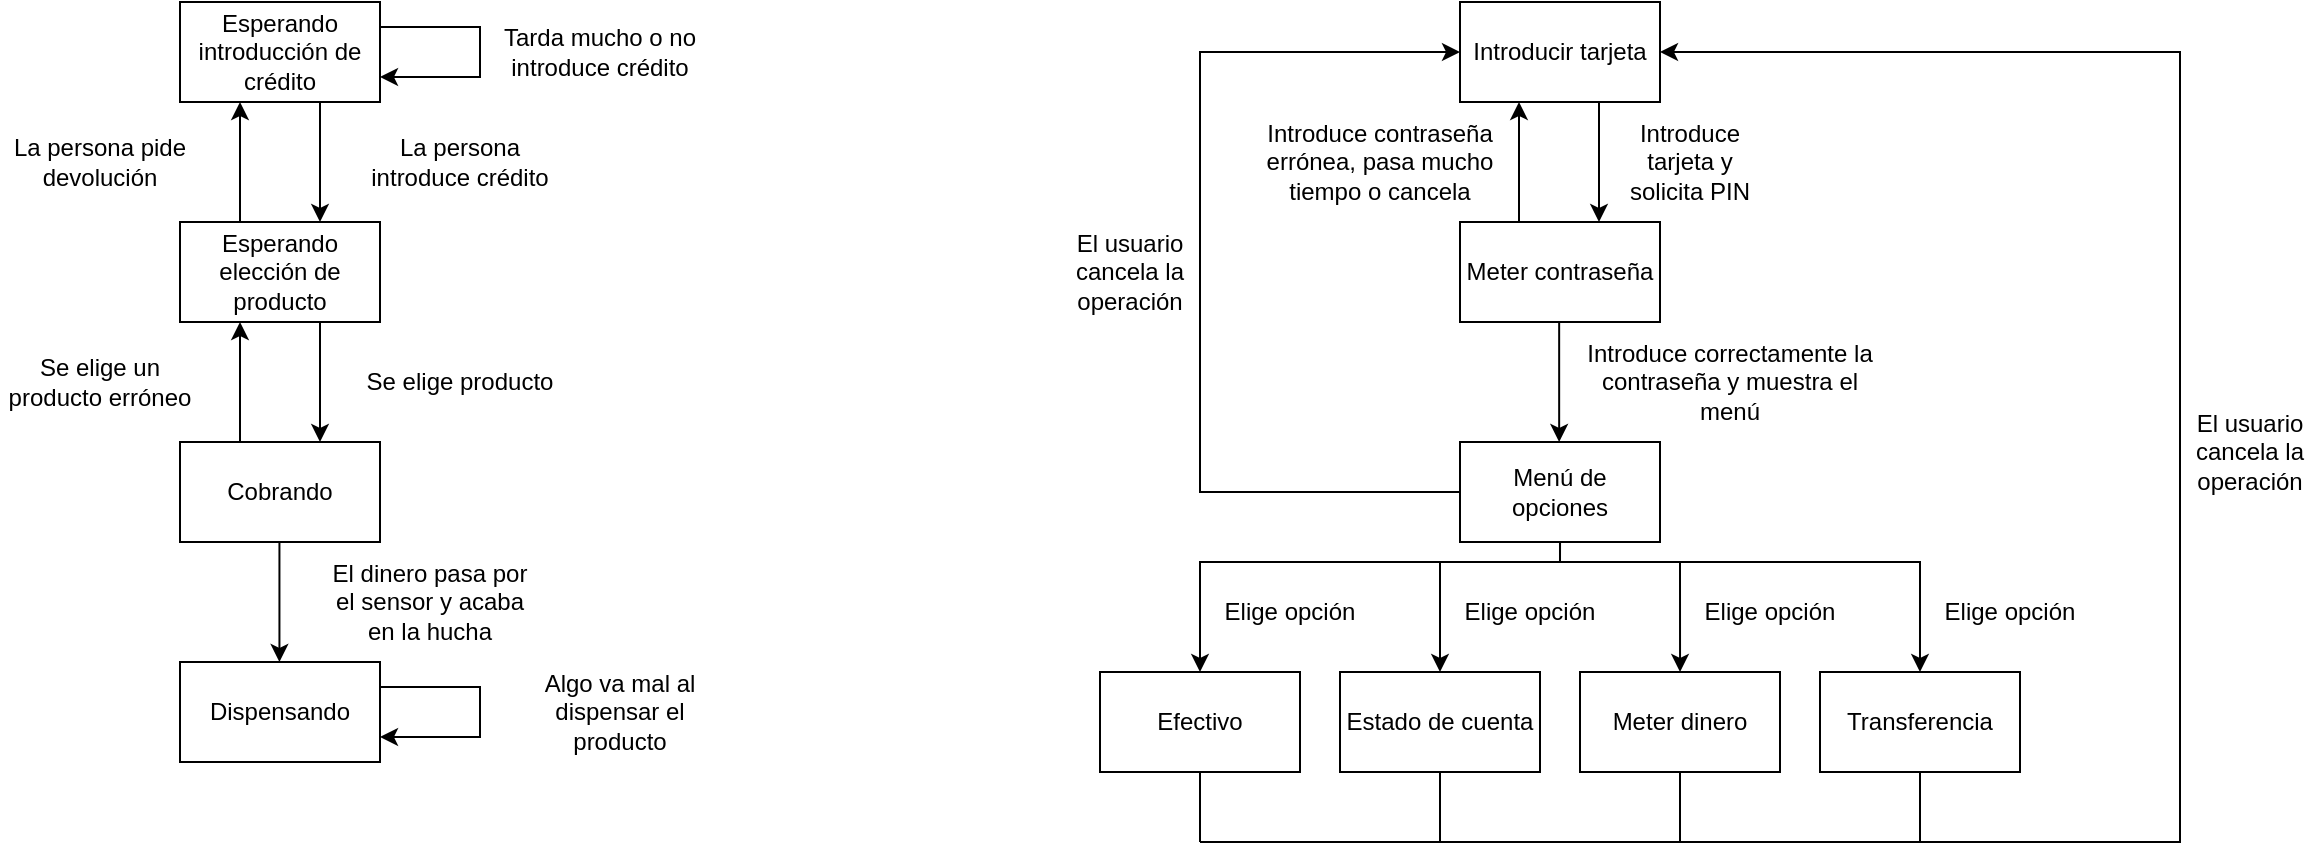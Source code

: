 <mxfile version="22.1.1" type="github">
  <diagram name="Página-1" id="x8PaTrYAWbShvZnrZMcl">
    <mxGraphModel dx="799" dy="454" grid="1" gridSize="10" guides="1" tooltips="1" connect="1" arrows="1" fold="1" page="1" pageScale="1" pageWidth="1654" pageHeight="2336" math="0" shadow="0">
      <root>
        <mxCell id="0" />
        <mxCell id="1" parent="0" />
        <mxCell id="90Zt8sNeOAvOyjuPxWFG-2" value="Cobrando" style="rounded=0;whiteSpace=wrap;html=1;" parent="1" vertex="1">
          <mxGeometry x="530" y="730" width="100" height="50" as="geometry" />
        </mxCell>
        <mxCell id="90Zt8sNeOAvOyjuPxWFG-3" value="Esperando introducción de crédito" style="rounded=0;whiteSpace=wrap;html=1;" parent="1" vertex="1">
          <mxGeometry x="530" y="510" width="100" height="50" as="geometry" />
        </mxCell>
        <mxCell id="90Zt8sNeOAvOyjuPxWFG-4" value="Esperando elección de producto" style="rounded=0;whiteSpace=wrap;html=1;" parent="1" vertex="1">
          <mxGeometry x="530" y="620" width="100" height="50" as="geometry" />
        </mxCell>
        <mxCell id="90Zt8sNeOAvOyjuPxWFG-5" value="Dispensando" style="rounded=0;whiteSpace=wrap;html=1;" parent="1" vertex="1">
          <mxGeometry x="530" y="840" width="100" height="50" as="geometry" />
        </mxCell>
        <mxCell id="90Zt8sNeOAvOyjuPxWFG-7" value="" style="endArrow=classic;html=1;rounded=0;exitX=0.75;exitY=1;exitDx=0;exitDy=0;entryX=0.75;entryY=0;entryDx=0;entryDy=0;" parent="1" edge="1">
          <mxGeometry width="50" height="50" relative="1" as="geometry">
            <mxPoint x="600" y="560" as="sourcePoint" />
            <mxPoint x="600" y="620" as="targetPoint" />
          </mxGeometry>
        </mxCell>
        <mxCell id="90Zt8sNeOAvOyjuPxWFG-8" value="" style="endArrow=classic;html=1;rounded=0;exitX=0.75;exitY=1;exitDx=0;exitDy=0;entryX=0.75;entryY=0;entryDx=0;entryDy=0;" parent="1" edge="1">
          <mxGeometry width="50" height="50" relative="1" as="geometry">
            <mxPoint x="600" y="670" as="sourcePoint" />
            <mxPoint x="600" y="730" as="targetPoint" />
          </mxGeometry>
        </mxCell>
        <mxCell id="90Zt8sNeOAvOyjuPxWFG-9" value="" style="endArrow=classic;html=1;rounded=0;exitX=0.75;exitY=1;exitDx=0;exitDy=0;entryX=0.75;entryY=0;entryDx=0;entryDy=0;" parent="1" edge="1">
          <mxGeometry width="50" height="50" relative="1" as="geometry">
            <mxPoint x="579.72" y="780" as="sourcePoint" />
            <mxPoint x="579.72" y="840" as="targetPoint" />
          </mxGeometry>
        </mxCell>
        <mxCell id="90Zt8sNeOAvOyjuPxWFG-11" value="" style="endArrow=classic;html=1;rounded=0;exitX=0.25;exitY=0;exitDx=0;exitDy=0;entryX=0.25;entryY=1;entryDx=0;entryDy=0;" parent="1" edge="1">
          <mxGeometry width="50" height="50" relative="1" as="geometry">
            <mxPoint x="560" y="620" as="sourcePoint" />
            <mxPoint x="560" y="560" as="targetPoint" />
          </mxGeometry>
        </mxCell>
        <mxCell id="90Zt8sNeOAvOyjuPxWFG-12" value="" style="endArrow=classic;html=1;rounded=0;exitX=0.25;exitY=0;exitDx=0;exitDy=0;entryX=0.25;entryY=1;entryDx=0;entryDy=0;" parent="1" edge="1">
          <mxGeometry width="50" height="50" relative="1" as="geometry">
            <mxPoint x="560" y="730" as="sourcePoint" />
            <mxPoint x="560" y="670" as="targetPoint" />
          </mxGeometry>
        </mxCell>
        <mxCell id="90Zt8sNeOAvOyjuPxWFG-14" value="Tarda mucho o no introduce crédito" style="text;html=1;strokeColor=none;fillColor=none;align=center;verticalAlign=middle;whiteSpace=wrap;rounded=0;" parent="1" vertex="1">
          <mxGeometry x="690" y="515" width="100" height="40" as="geometry" />
        </mxCell>
        <mxCell id="90Zt8sNeOAvOyjuPxWFG-16" value="La persona introduce crédito" style="text;html=1;strokeColor=none;fillColor=none;align=center;verticalAlign=middle;whiteSpace=wrap;rounded=0;" parent="1" vertex="1">
          <mxGeometry x="620" y="570" width="100" height="40" as="geometry" />
        </mxCell>
        <mxCell id="90Zt8sNeOAvOyjuPxWFG-17" value="La persona pide devolución" style="text;html=1;strokeColor=none;fillColor=none;align=center;verticalAlign=middle;whiteSpace=wrap;rounded=0;" parent="1" vertex="1">
          <mxGeometry x="440" y="570" width="100" height="40" as="geometry" />
        </mxCell>
        <mxCell id="90Zt8sNeOAvOyjuPxWFG-18" value="Se elige producto" style="text;html=1;strokeColor=none;fillColor=none;align=center;verticalAlign=middle;whiteSpace=wrap;rounded=0;" parent="1" vertex="1">
          <mxGeometry x="620" y="680" width="100" height="40" as="geometry" />
        </mxCell>
        <mxCell id="90Zt8sNeOAvOyjuPxWFG-19" value="Se elige un producto erróneo" style="text;html=1;strokeColor=none;fillColor=none;align=center;verticalAlign=middle;whiteSpace=wrap;rounded=0;" parent="1" vertex="1">
          <mxGeometry x="440" y="680" width="100" height="40" as="geometry" />
        </mxCell>
        <mxCell id="90Zt8sNeOAvOyjuPxWFG-20" value="El dinero pasa por el sensor y acaba en la hucha" style="text;html=1;strokeColor=none;fillColor=none;align=center;verticalAlign=middle;whiteSpace=wrap;rounded=0;" parent="1" vertex="1">
          <mxGeometry x="600" y="790" width="110" height="40" as="geometry" />
        </mxCell>
        <mxCell id="90Zt8sNeOAvOyjuPxWFG-21" style="edgeStyle=orthogonalEdgeStyle;rounded=0;orthogonalLoop=1;jettySize=auto;html=1;entryX=1;entryY=0.75;entryDx=0;entryDy=0;exitX=1;exitY=0.25;exitDx=0;exitDy=0;" parent="1" source="90Zt8sNeOAvOyjuPxWFG-3" target="90Zt8sNeOAvOyjuPxWFG-3" edge="1">
          <mxGeometry relative="1" as="geometry">
            <Array as="points">
              <mxPoint x="680" y="523" />
              <mxPoint x="680" y="548" />
            </Array>
          </mxGeometry>
        </mxCell>
        <mxCell id="90Zt8sNeOAvOyjuPxWFG-22" style="edgeStyle=orthogonalEdgeStyle;rounded=0;orthogonalLoop=1;jettySize=auto;html=1;entryX=1;entryY=0.75;entryDx=0;entryDy=0;exitX=1;exitY=0.25;exitDx=0;exitDy=0;" parent="1" edge="1">
          <mxGeometry relative="1" as="geometry">
            <mxPoint x="630" y="852.5" as="sourcePoint" />
            <mxPoint x="630" y="877.5" as="targetPoint" />
            <Array as="points">
              <mxPoint x="680" y="852.5" />
              <mxPoint x="680" y="877.5" />
            </Array>
          </mxGeometry>
        </mxCell>
        <mxCell id="90Zt8sNeOAvOyjuPxWFG-23" value="Algo va mal al dispensar el producto" style="text;html=1;strokeColor=none;fillColor=none;align=center;verticalAlign=middle;whiteSpace=wrap;rounded=0;" parent="1" vertex="1">
          <mxGeometry x="700" y="845" width="100" height="40" as="geometry" />
        </mxCell>
        <mxCell id="FpId0v8hRfdouIEI8LHs-30" style="edgeStyle=orthogonalEdgeStyle;rounded=0;orthogonalLoop=1;jettySize=auto;html=1;exitX=1;exitY=0.5;exitDx=0;exitDy=0;endArrow=none;endFill=0;startArrow=classic;startFill=1;" edge="1" parent="1" source="FpId0v8hRfdouIEI8LHs-1">
          <mxGeometry relative="1" as="geometry">
            <mxPoint x="1040" y="930" as="targetPoint" />
            <Array as="points">
              <mxPoint x="1530" y="535" />
              <mxPoint x="1530" y="930" />
            </Array>
          </mxGeometry>
        </mxCell>
        <mxCell id="FpId0v8hRfdouIEI8LHs-1" value="Introducir tarjeta" style="rounded=0;whiteSpace=wrap;html=1;" vertex="1" parent="1">
          <mxGeometry x="1170" y="510" width="100" height="50" as="geometry" />
        </mxCell>
        <mxCell id="FpId0v8hRfdouIEI8LHs-2" value="Meter contraseña" style="rounded=0;whiteSpace=wrap;html=1;" vertex="1" parent="1">
          <mxGeometry x="1170" y="620" width="100" height="50" as="geometry" />
        </mxCell>
        <mxCell id="FpId0v8hRfdouIEI8LHs-18" style="edgeStyle=orthogonalEdgeStyle;rounded=0;orthogonalLoop=1;jettySize=auto;html=1;entryX=0;entryY=0.5;entryDx=0;entryDy=0;" edge="1" parent="1" source="FpId0v8hRfdouIEI8LHs-3" target="FpId0v8hRfdouIEI8LHs-1">
          <mxGeometry relative="1" as="geometry">
            <Array as="points">
              <mxPoint x="1040" y="755" />
              <mxPoint x="1040" y="535" />
            </Array>
          </mxGeometry>
        </mxCell>
        <mxCell id="FpId0v8hRfdouIEI8LHs-20" style="edgeStyle=orthogonalEdgeStyle;rounded=0;orthogonalLoop=1;jettySize=auto;html=1;entryX=0.5;entryY=0;entryDx=0;entryDy=0;" edge="1" parent="1" source="FpId0v8hRfdouIEI8LHs-3" target="FpId0v8hRfdouIEI8LHs-4">
          <mxGeometry relative="1" as="geometry">
            <Array as="points">
              <mxPoint x="1220" y="790" />
              <mxPoint x="1040" y="790" />
            </Array>
          </mxGeometry>
        </mxCell>
        <mxCell id="FpId0v8hRfdouIEI8LHs-3" value="Menú de opciones" style="rounded=0;whiteSpace=wrap;html=1;" vertex="1" parent="1">
          <mxGeometry x="1170" y="730" width="100" height="50" as="geometry" />
        </mxCell>
        <mxCell id="FpId0v8hRfdouIEI8LHs-34" style="edgeStyle=orthogonalEdgeStyle;rounded=0;orthogonalLoop=1;jettySize=auto;html=1;endArrow=none;endFill=0;" edge="1" parent="1" source="FpId0v8hRfdouIEI8LHs-4">
          <mxGeometry relative="1" as="geometry">
            <mxPoint x="1040" y="930" as="targetPoint" />
          </mxGeometry>
        </mxCell>
        <mxCell id="FpId0v8hRfdouIEI8LHs-4" value="Efectivo" style="rounded=0;whiteSpace=wrap;html=1;" vertex="1" parent="1">
          <mxGeometry x="990" y="845" width="100" height="50" as="geometry" />
        </mxCell>
        <mxCell id="FpId0v8hRfdouIEI8LHs-35" style="edgeStyle=orthogonalEdgeStyle;rounded=0;orthogonalLoop=1;jettySize=auto;html=1;endArrow=none;endFill=0;" edge="1" parent="1" source="FpId0v8hRfdouIEI8LHs-5">
          <mxGeometry relative="1" as="geometry">
            <mxPoint x="1160" y="930" as="targetPoint" />
          </mxGeometry>
        </mxCell>
        <mxCell id="FpId0v8hRfdouIEI8LHs-5" value="Estado de cuenta" style="rounded=0;whiteSpace=wrap;html=1;" vertex="1" parent="1">
          <mxGeometry x="1110" y="845" width="100" height="50" as="geometry" />
        </mxCell>
        <mxCell id="FpId0v8hRfdouIEI8LHs-31" style="edgeStyle=orthogonalEdgeStyle;rounded=0;orthogonalLoop=1;jettySize=auto;html=1;endArrow=none;endFill=0;" edge="1" parent="1" source="FpId0v8hRfdouIEI8LHs-6">
          <mxGeometry relative="1" as="geometry">
            <mxPoint x="1280" y="930" as="targetPoint" />
          </mxGeometry>
        </mxCell>
        <mxCell id="FpId0v8hRfdouIEI8LHs-6" value="Meter dinero" style="rounded=0;whiteSpace=wrap;html=1;" vertex="1" parent="1">
          <mxGeometry x="1230" y="845" width="100" height="50" as="geometry" />
        </mxCell>
        <mxCell id="FpId0v8hRfdouIEI8LHs-32" style="edgeStyle=orthogonalEdgeStyle;rounded=0;orthogonalLoop=1;jettySize=auto;html=1;endArrow=none;endFill=0;" edge="1" parent="1" source="FpId0v8hRfdouIEI8LHs-7">
          <mxGeometry relative="1" as="geometry">
            <mxPoint x="1400" y="930" as="targetPoint" />
          </mxGeometry>
        </mxCell>
        <mxCell id="FpId0v8hRfdouIEI8LHs-7" value="Transferencia" style="rounded=0;whiteSpace=wrap;html=1;" vertex="1" parent="1">
          <mxGeometry x="1350" y="845" width="100" height="50" as="geometry" />
        </mxCell>
        <mxCell id="FpId0v8hRfdouIEI8LHs-8" value="" style="endArrow=classic;html=1;rounded=0;exitX=0.75;exitY=1;exitDx=0;exitDy=0;entryX=0.75;entryY=0;entryDx=0;entryDy=0;" edge="1" parent="1">
          <mxGeometry width="50" height="50" relative="1" as="geometry">
            <mxPoint x="1239.5" y="560" as="sourcePoint" />
            <mxPoint x="1239.5" y="620" as="targetPoint" />
          </mxGeometry>
        </mxCell>
        <mxCell id="FpId0v8hRfdouIEI8LHs-9" value="" style="endArrow=classic;html=1;rounded=0;exitX=0.75;exitY=1;exitDx=0;exitDy=0;entryX=0.75;entryY=0;entryDx=0;entryDy=0;" edge="1" parent="1">
          <mxGeometry width="50" height="50" relative="1" as="geometry">
            <mxPoint x="1219.58" y="670" as="sourcePoint" />
            <mxPoint x="1219.58" y="730" as="targetPoint" />
          </mxGeometry>
        </mxCell>
        <mxCell id="FpId0v8hRfdouIEI8LHs-10" value="" style="endArrow=classic;html=1;rounded=0;exitX=0.25;exitY=0;exitDx=0;exitDy=0;entryX=0.25;entryY=1;entryDx=0;entryDy=0;" edge="1" parent="1">
          <mxGeometry width="50" height="50" relative="1" as="geometry">
            <mxPoint x="1199.5" y="620" as="sourcePoint" />
            <mxPoint x="1199.5" y="560" as="targetPoint" />
          </mxGeometry>
        </mxCell>
        <mxCell id="FpId0v8hRfdouIEI8LHs-15" value="Introduce contraseña errónea, pasa mucho tiempo o cancela" style="text;html=1;strokeColor=none;fillColor=none;align=center;verticalAlign=middle;whiteSpace=wrap;rounded=0;" vertex="1" parent="1">
          <mxGeometry x="1070" y="575" width="120" height="30" as="geometry" />
        </mxCell>
        <mxCell id="FpId0v8hRfdouIEI8LHs-16" value="Introduce tarjeta y solicita PIN" style="text;html=1;strokeColor=none;fillColor=none;align=center;verticalAlign=middle;whiteSpace=wrap;rounded=0;" vertex="1" parent="1">
          <mxGeometry x="1250" y="575" width="70" height="30" as="geometry" />
        </mxCell>
        <mxCell id="FpId0v8hRfdouIEI8LHs-17" value="Introduce correctamente la contraseña y muestra el menú" style="text;html=1;strokeColor=none;fillColor=none;align=center;verticalAlign=middle;whiteSpace=wrap;rounded=0;" vertex="1" parent="1">
          <mxGeometry x="1230" y="685" width="150" height="30" as="geometry" />
        </mxCell>
        <mxCell id="FpId0v8hRfdouIEI8LHs-19" value="El usuario cancela la operación" style="text;html=1;strokeColor=none;fillColor=none;align=center;verticalAlign=middle;whiteSpace=wrap;rounded=0;" vertex="1" parent="1">
          <mxGeometry x="970" y="630" width="70" height="30" as="geometry" />
        </mxCell>
        <mxCell id="FpId0v8hRfdouIEI8LHs-21" style="edgeStyle=orthogonalEdgeStyle;rounded=0;orthogonalLoop=1;jettySize=auto;html=1;entryX=0.5;entryY=0;entryDx=0;entryDy=0;exitX=0.5;exitY=1;exitDx=0;exitDy=0;" edge="1" parent="1" source="FpId0v8hRfdouIEI8LHs-3" target="FpId0v8hRfdouIEI8LHs-5">
          <mxGeometry relative="1" as="geometry">
            <mxPoint x="1230" y="790" as="sourcePoint" />
            <mxPoint x="1050" y="855" as="targetPoint" />
            <Array as="points">
              <mxPoint x="1220" y="790" />
              <mxPoint x="1160" y="790" />
            </Array>
          </mxGeometry>
        </mxCell>
        <mxCell id="FpId0v8hRfdouIEI8LHs-22" style="edgeStyle=orthogonalEdgeStyle;rounded=0;orthogonalLoop=1;jettySize=auto;html=1;entryX=0.5;entryY=0;entryDx=0;entryDy=0;shadow=0;" edge="1" parent="1">
          <mxGeometry relative="1" as="geometry">
            <mxPoint x="1219.996" y="780" as="sourcePoint" />
            <mxPoint x="1399.996" y="845" as="targetPoint" />
            <Array as="points">
              <mxPoint x="1219.996" y="790" />
              <mxPoint x="1399.996" y="790" />
            </Array>
          </mxGeometry>
        </mxCell>
        <mxCell id="FpId0v8hRfdouIEI8LHs-23" style="edgeStyle=orthogonalEdgeStyle;rounded=0;orthogonalLoop=1;jettySize=auto;html=1;entryX=0.5;entryY=0;entryDx=0;entryDy=0;exitX=0.5;exitY=1;exitDx=0;exitDy=0;shadow=0;" edge="1" parent="1">
          <mxGeometry relative="1" as="geometry">
            <mxPoint x="1220.026" y="780" as="sourcePoint" />
            <mxPoint x="1280.026" y="845" as="targetPoint" />
            <Array as="points">
              <mxPoint x="1220" y="790" />
              <mxPoint x="1280" y="790" />
            </Array>
          </mxGeometry>
        </mxCell>
        <mxCell id="FpId0v8hRfdouIEI8LHs-25" value="Elige opción" style="text;html=1;strokeColor=none;fillColor=none;align=center;verticalAlign=middle;whiteSpace=wrap;rounded=0;" vertex="1" parent="1">
          <mxGeometry x="1010" y="800" width="150" height="30" as="geometry" />
        </mxCell>
        <mxCell id="FpId0v8hRfdouIEI8LHs-26" value="Elige opción" style="text;html=1;strokeColor=none;fillColor=none;align=center;verticalAlign=middle;whiteSpace=wrap;rounded=0;" vertex="1" parent="1">
          <mxGeometry x="1130" y="800" width="150" height="30" as="geometry" />
        </mxCell>
        <mxCell id="FpId0v8hRfdouIEI8LHs-27" value="Elige opción" style="text;html=1;strokeColor=none;fillColor=none;align=center;verticalAlign=middle;whiteSpace=wrap;rounded=0;" vertex="1" parent="1">
          <mxGeometry x="1250" y="800" width="150" height="30" as="geometry" />
        </mxCell>
        <mxCell id="FpId0v8hRfdouIEI8LHs-28" value="Elige opción" style="text;html=1;strokeColor=none;fillColor=none;align=center;verticalAlign=middle;whiteSpace=wrap;rounded=0;" vertex="1" parent="1">
          <mxGeometry x="1370" y="800" width="150" height="30" as="geometry" />
        </mxCell>
        <mxCell id="FpId0v8hRfdouIEI8LHs-36" value="El usuario cancela la operación" style="text;html=1;strokeColor=none;fillColor=none;align=center;verticalAlign=middle;whiteSpace=wrap;rounded=0;" vertex="1" parent="1">
          <mxGeometry x="1530" y="720" width="70" height="30" as="geometry" />
        </mxCell>
      </root>
    </mxGraphModel>
  </diagram>
</mxfile>
